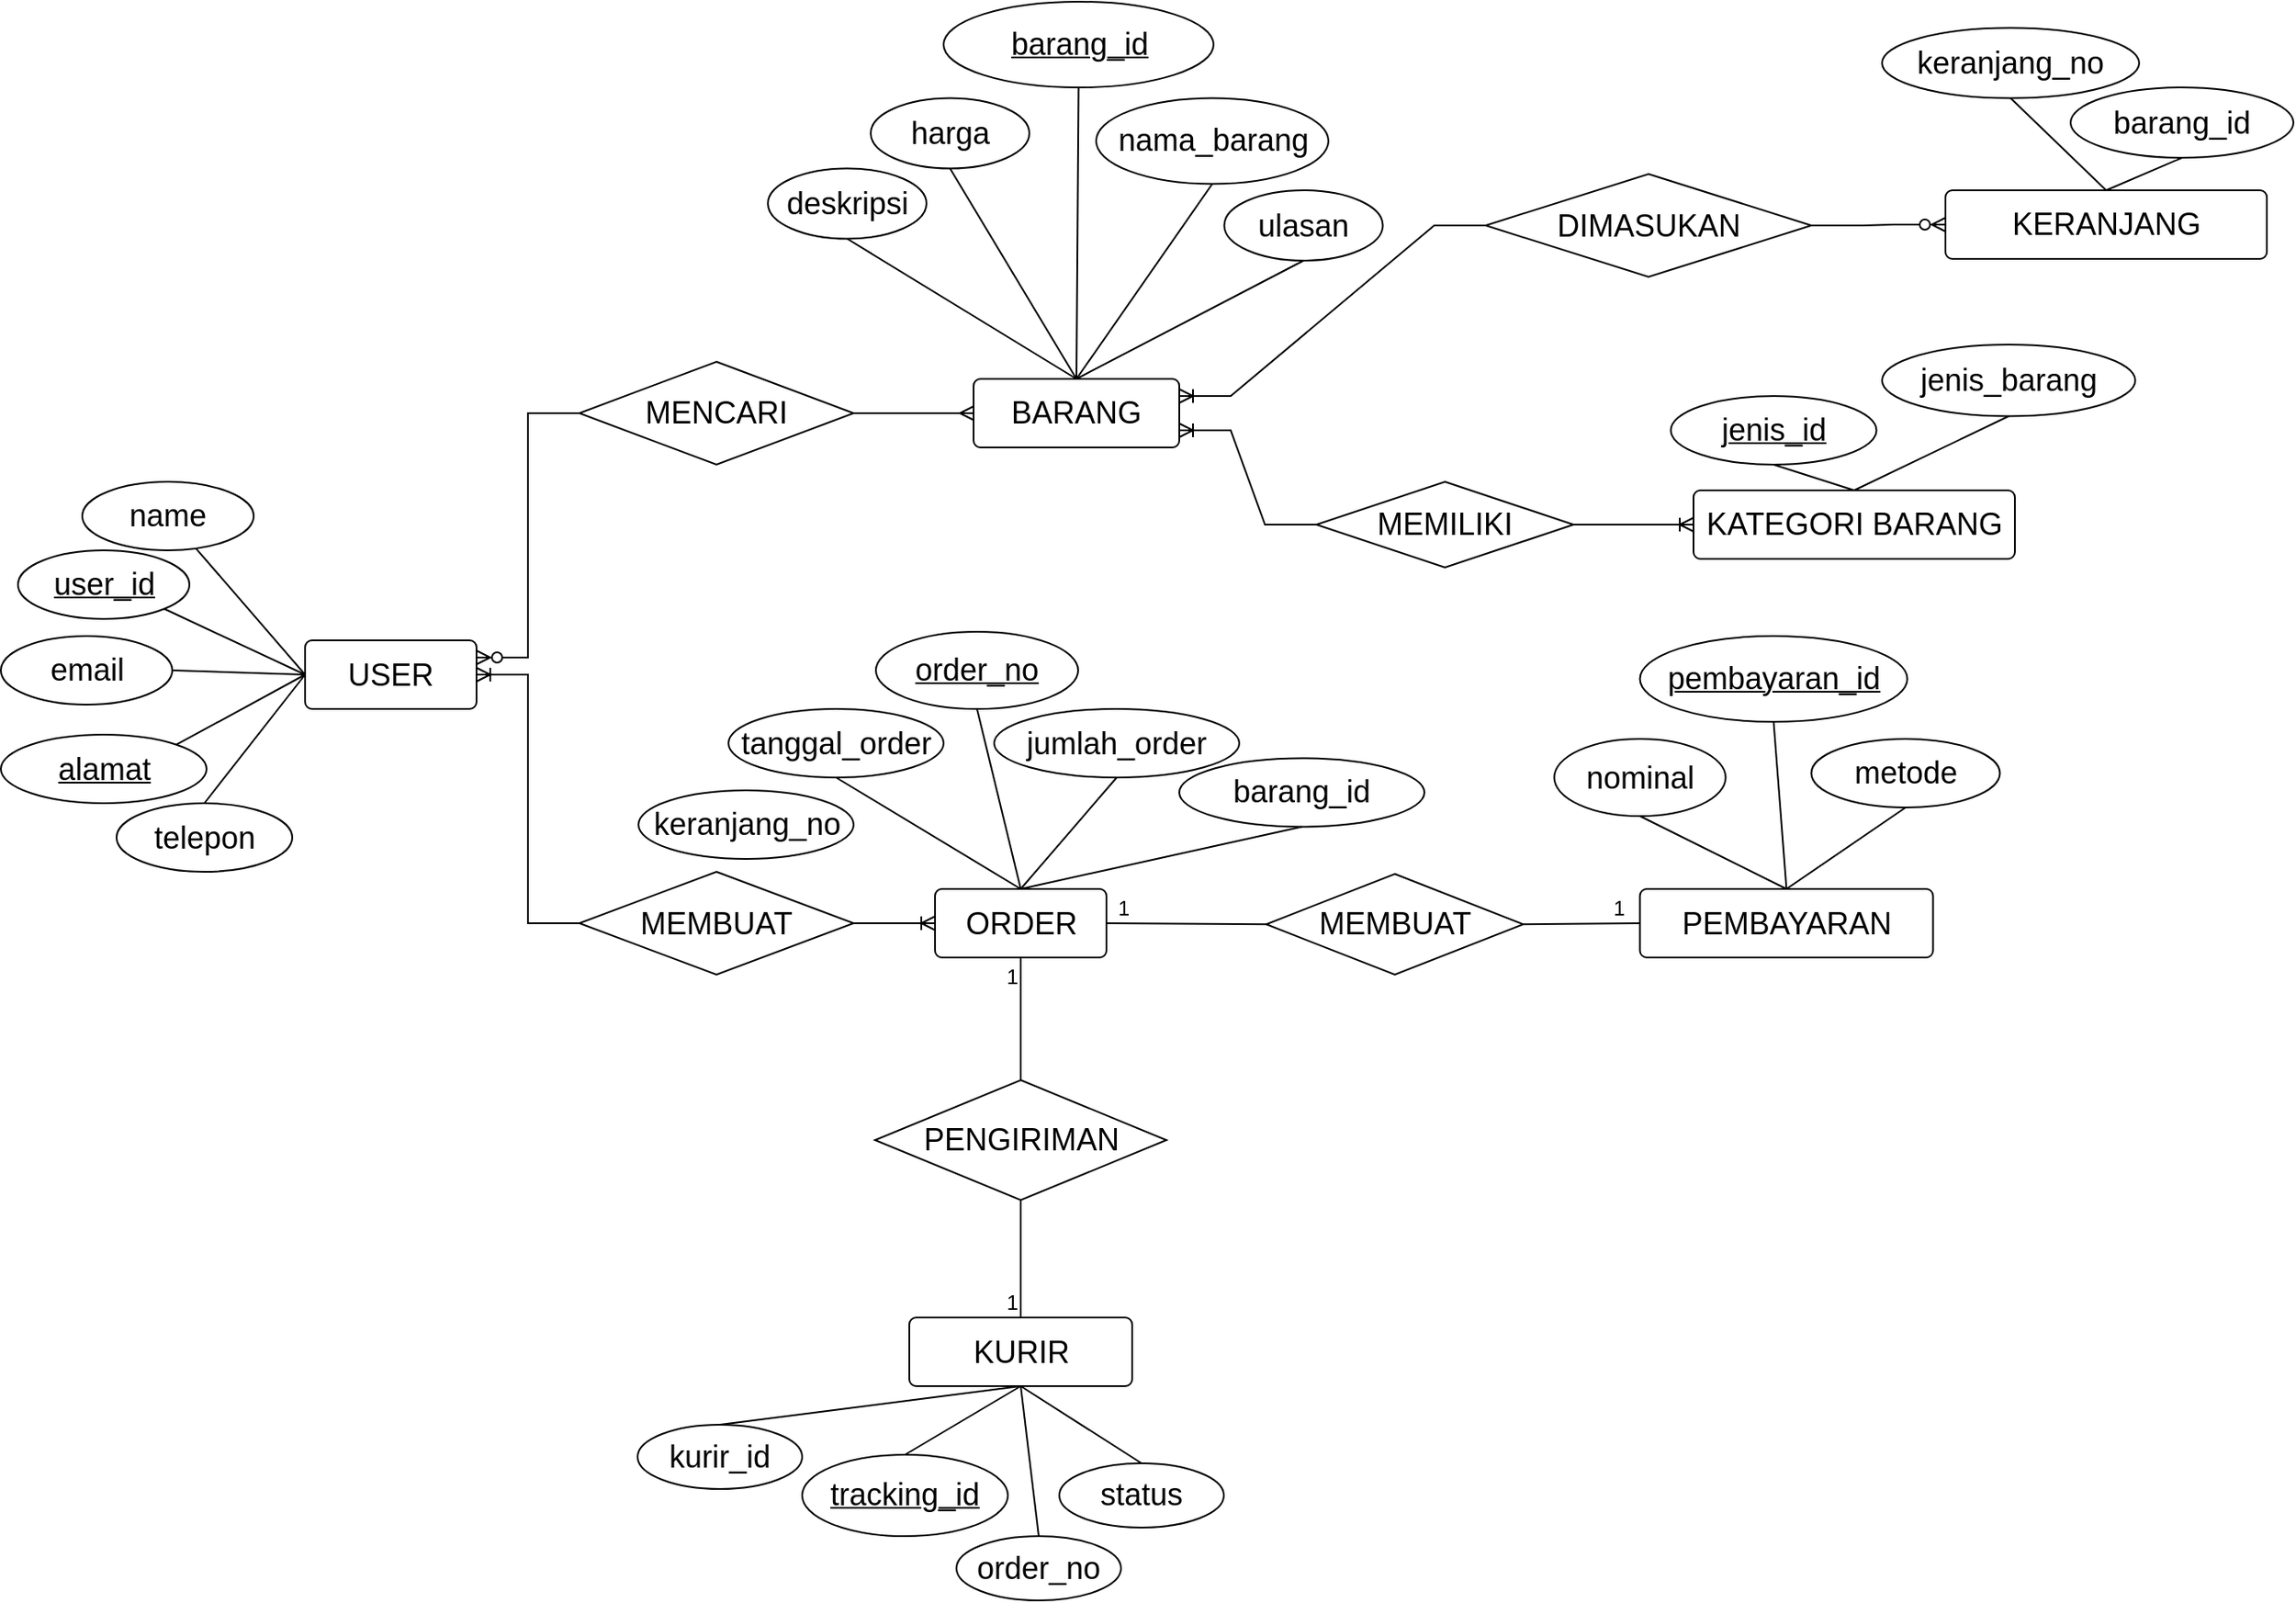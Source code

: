 <mxfile version="27.2.0">
  <diagram name="Page-1" id="-iXwoYLDDtDdKmQi8xTw">
    <mxGraphModel dx="1323" dy="786" grid="1" gridSize="10" guides="1" tooltips="1" connect="1" arrows="0" fold="1" page="1" pageScale="1" pageWidth="827" pageHeight="1169" background="#ffffff" math="0" shadow="0">
      <root>
        <mxCell id="0" />
        <mxCell id="1" parent="0" />
        <mxCell id="obogICGuJaBVOjnPYi_7-20" value="&lt;span style=&quot;font-size: 18px;&quot;&gt;alamat&lt;/span&gt;" style="ellipse;whiteSpace=wrap;html=1;fontStyle=4" parent="1" vertex="1">
          <mxGeometry x="12.5" y="457.5" width="120" height="40" as="geometry" />
        </mxCell>
        <mxCell id="obogICGuJaBVOjnPYi_7-22" value="&lt;span style=&quot;font-size: 18px;&quot;&gt;telepon&lt;/span&gt;" style="ellipse;whiteSpace=wrap;html=1;" parent="1" vertex="1">
          <mxGeometry x="80" y="497.5" width="102.5" height="40" as="geometry" />
        </mxCell>
        <mxCell id="obogICGuJaBVOjnPYi_7-26" value="&lt;span style=&quot;font-size: 18px;&quot;&gt;PENGIRIMAN&lt;/span&gt;" style="rhombus;whiteSpace=wrap;html=1;" parent="1" vertex="1">
          <mxGeometry x="522.5" y="659" width="170" height="70" as="geometry" />
        </mxCell>
        <mxCell id="obogICGuJaBVOjnPYi_7-27" value="&lt;font style=&quot;font-size: 18px;&quot;&gt;order_no&lt;/font&gt;" style="ellipse;whiteSpace=wrap;html=1;shadow=0;fontStyle=4" parent="1" vertex="1">
          <mxGeometry x="523" y="397.5" width="118" height="45" as="geometry" />
        </mxCell>
        <mxCell id="obogICGuJaBVOjnPYi_7-28" value="&lt;span style=&quot;font-size: 18px;&quot;&gt;jumlah_order&lt;/span&gt;" style="ellipse;whiteSpace=wrap;html=1;" parent="1" vertex="1">
          <mxGeometry x="592" y="442.5" width="143" height="40" as="geometry" />
        </mxCell>
        <mxCell id="obogICGuJaBVOjnPYi_7-30" value="&lt;font style=&quot;font-size: 18px;&quot;&gt;tanggal_order&lt;/font&gt;" style="ellipse;whiteSpace=wrap;html=1;" parent="1" vertex="1">
          <mxGeometry x="437" y="442.5" width="125.5" height="40" as="geometry" />
        </mxCell>
        <mxCell id="obogICGuJaBVOjnPYi_7-33" value="&lt;span style=&quot;font-size: 18px;&quot;&gt;MEMBUAT&lt;/span&gt;" style="rhombus;whiteSpace=wrap;html=1;" parent="1" vertex="1">
          <mxGeometry x="350" y="537.5" width="160" height="60" as="geometry" />
        </mxCell>
        <mxCell id="obogICGuJaBVOjnPYi_7-37" value="&lt;span style=&quot;font-size: 18px;&quot;&gt;pembayaran_id&lt;/span&gt;" style="ellipse;whiteSpace=wrap;html=1;shadow=0;fontStyle=4" parent="1" vertex="1">
          <mxGeometry x="968.75" y="400" width="156" height="50" as="geometry" />
        </mxCell>
        <mxCell id="obogICGuJaBVOjnPYi_7-38" value="&lt;span style=&quot;font-size: 18px;&quot;&gt;nominal&lt;/span&gt;" style="ellipse;whiteSpace=wrap;html=1;shadow=0;" parent="1" vertex="1">
          <mxGeometry x="918.75" y="460" width="100" height="45" as="geometry" />
        </mxCell>
        <mxCell id="obogICGuJaBVOjnPYi_7-39" value="&lt;span style=&quot;font-size: 18px;&quot;&gt;metode&lt;/span&gt;" style="ellipse;whiteSpace=wrap;html=1;shadow=0;" parent="1" vertex="1">
          <mxGeometry x="1068.75" y="460" width="110" height="40" as="geometry" />
        </mxCell>
        <mxCell id="obogICGuJaBVOjnPYi_7-41" value="&lt;font style=&quot;font-size: 18px;&quot;&gt;USER&lt;/font&gt;" style="rounded=1;arcSize=10;whiteSpace=wrap;html=1;align=center;" parent="1" vertex="1">
          <mxGeometry x="190" y="402.5" width="100" height="40" as="geometry" />
        </mxCell>
        <mxCell id="obogICGuJaBVOjnPYi_7-45" value="&lt;font style=&quot;font-size: 18px;&quot;&gt;name&lt;/font&gt;" style="ellipse;whiteSpace=wrap;html=1;align=center;" parent="1" vertex="1">
          <mxGeometry x="60" y="310" width="100" height="40" as="geometry" />
        </mxCell>
        <mxCell id="obogICGuJaBVOjnPYi_7-46" value="&lt;span style=&quot;font-size: 18px;&quot;&gt;email&lt;/span&gt;" style="ellipse;whiteSpace=wrap;html=1;align=center;" parent="1" vertex="1">
          <mxGeometry x="12.5" y="400" width="100" height="40" as="geometry" />
        </mxCell>
        <mxCell id="obogICGuJaBVOjnPYi_7-47" value="&lt;span style=&quot;font-size: 18px;&quot;&gt;&lt;u&gt;user_id&lt;/u&gt;&lt;/span&gt;" style="ellipse;whiteSpace=wrap;html=1;align=center;" parent="1" vertex="1">
          <mxGeometry x="22.5" y="350" width="100" height="40" as="geometry" />
        </mxCell>
        <mxCell id="obogICGuJaBVOjnPYi_7-50" value="&lt;font style=&quot;font-size: 18px;&quot;&gt;ORDER&lt;/font&gt;" style="rounded=1;arcSize=10;whiteSpace=wrap;html=1;align=center;" parent="1" vertex="1">
          <mxGeometry x="557.5" y="547.5" width="100" height="40" as="geometry" />
        </mxCell>
        <mxCell id="obogICGuJaBVOjnPYi_7-51" value="&lt;span style=&quot;font-size: 18px;&quot;&gt;PEMBAYARAN&lt;/span&gt;" style="rounded=1;arcSize=10;whiteSpace=wrap;html=1;align=center;" parent="1" vertex="1">
          <mxGeometry x="968.75" y="547.5" width="171" height="40" as="geometry" />
        </mxCell>
        <mxCell id="obogICGuJaBVOjnPYi_7-55" value="&lt;span style=&quot;font-size: 18px;&quot;&gt;MEMBUAT&lt;/span&gt;" style="rhombus;whiteSpace=wrap;html=1;" parent="1" vertex="1">
          <mxGeometry x="750.75" y="538.75" width="150" height="58.75" as="geometry" />
        </mxCell>
        <mxCell id="obogICGuJaBVOjnPYi_7-56" value="&lt;span style=&quot;font-size: 18px;&quot;&gt;BARANG&lt;/span&gt;" style="rounded=1;arcSize=10;whiteSpace=wrap;html=1;align=center;" parent="1" vertex="1">
          <mxGeometry x="580" y="250" width="120" height="40" as="geometry" />
        </mxCell>
        <mxCell id="obogICGuJaBVOjnPYi_7-57" value="&lt;span style=&quot;font-size: 18px;&quot;&gt;nama_barang&lt;/span&gt;" style="ellipse;whiteSpace=wrap;html=1;shadow=0;fontStyle=0" parent="1" vertex="1">
          <mxGeometry x="651.5" y="86.25" width="135.5" height="50" as="geometry" />
        </mxCell>
        <mxCell id="obogICGuJaBVOjnPYi_7-58" value="&lt;span style=&quot;font-size: 18px;&quot;&gt;barang_id&lt;/span&gt;" style="ellipse;whiteSpace=wrap;html=1;shadow=0;fontStyle=4" parent="1" vertex="1">
          <mxGeometry x="562.5" y="30" width="157.5" height="50" as="geometry" />
        </mxCell>
        <mxCell id="obogICGuJaBVOjnPYi_7-59" value="&lt;span style=&quot;font-size: 18px;&quot;&gt;harga&lt;/span&gt;" style="ellipse;whiteSpace=wrap;html=1;shadow=0;fontStyle=0" parent="1" vertex="1">
          <mxGeometry x="520" y="86.25" width="92.5" height="41" as="geometry" />
        </mxCell>
        <mxCell id="obogICGuJaBVOjnPYi_7-66" value="&lt;span style=&quot;font-size: 18px;&quot;&gt;KATEGORI BARANG&lt;/span&gt;" style="rounded=1;arcSize=10;whiteSpace=wrap;html=1;align=center;" parent="1" vertex="1">
          <mxGeometry x="1000" y="315" width="187.5" height="40" as="geometry" />
        </mxCell>
        <mxCell id="obogICGuJaBVOjnPYi_7-68" value="&lt;span style=&quot;font-size: 18px;&quot;&gt;jenis_barang&lt;/span&gt;" style="ellipse;whiteSpace=wrap;html=1;shadow=0;fontStyle=0" parent="1" vertex="1">
          <mxGeometry x="1110" y="230" width="147.75" height="41.75" as="geometry" />
        </mxCell>
        <mxCell id="obogICGuJaBVOjnPYi_7-71" value="&lt;span style=&quot;font-size: 18px;&quot;&gt;KURIR&lt;/span&gt;" style="rounded=1;arcSize=10;whiteSpace=wrap;html=1;align=center;" parent="1" vertex="1">
          <mxGeometry x="542.5" y="797.5" width="130" height="40" as="geometry" />
        </mxCell>
        <mxCell id="obogICGuJaBVOjnPYi_7-72" value="&lt;span style=&quot;font-size: 18px;&quot;&gt;tracking_id&lt;/span&gt;" style="ellipse;whiteSpace=wrap;html=1;fontStyle=4" parent="1" vertex="1">
          <mxGeometry x="480" y="877.5" width="120" height="47.5" as="geometry" />
        </mxCell>
        <mxCell id="obogICGuJaBVOjnPYi_7-73" value="&lt;font style=&quot;font-size: 18px;&quot;&gt;order_no&lt;/font&gt;" style="ellipse;whiteSpace=wrap;html=1;shadow=0;fontStyle=0" parent="1" vertex="1">
          <mxGeometry x="570" y="925" width="96" height="37.5" as="geometry" />
        </mxCell>
        <mxCell id="obogICGuJaBVOjnPYi_7-74" value="&lt;font style=&quot;font-size: 18px;&quot;&gt;status&lt;/font&gt;" style="ellipse;whiteSpace=wrap;html=1;shadow=0;fontStyle=0" parent="1" vertex="1">
          <mxGeometry x="630" y="882.5" width="96" height="37.5" as="geometry" />
        </mxCell>
        <mxCell id="obogICGuJaBVOjnPYi_7-77" value="" style="endArrow=none;html=1;rounded=0;entryX=0;entryY=0.5;entryDx=0;entryDy=0;exitX=1;exitY=1;exitDx=0;exitDy=0;" parent="1" source="obogICGuJaBVOjnPYi_7-47" target="obogICGuJaBVOjnPYi_7-41" edge="1">
          <mxGeometry relative="1" as="geometry">
            <mxPoint x="-30" y="460" as="sourcePoint" />
            <mxPoint x="130" y="460" as="targetPoint" />
          </mxGeometry>
        </mxCell>
        <mxCell id="obogICGuJaBVOjnPYi_7-78" value="" style="endArrow=none;html=1;rounded=0;entryX=0;entryY=0.5;entryDx=0;entryDy=0;" parent="1" source="obogICGuJaBVOjnPYi_7-45" target="obogICGuJaBVOjnPYi_7-41" edge="1">
          <mxGeometry relative="1" as="geometry">
            <mxPoint x="205" y="380" as="sourcePoint" />
            <mxPoint x="210" y="420" as="targetPoint" />
          </mxGeometry>
        </mxCell>
        <mxCell id="obogICGuJaBVOjnPYi_7-79" value="" style="endArrow=none;html=1;rounded=0;exitX=1;exitY=0.5;exitDx=0;exitDy=0;entryX=0;entryY=0.5;entryDx=0;entryDy=0;" parent="1" source="obogICGuJaBVOjnPYi_7-46" target="obogICGuJaBVOjnPYi_7-41" edge="1">
          <mxGeometry relative="1" as="geometry">
            <mxPoint x="80" y="420" as="sourcePoint" />
            <mxPoint x="200" y="410" as="targetPoint" />
          </mxGeometry>
        </mxCell>
        <mxCell id="obogICGuJaBVOjnPYi_7-80" value="" style="endArrow=none;html=1;rounded=0;entryX=0;entryY=0.5;entryDx=0;entryDy=0;exitX=0.5;exitY=0;exitDx=0;exitDy=0;" parent="1" source="obogICGuJaBVOjnPYi_7-22" target="obogICGuJaBVOjnPYi_7-41" edge="1">
          <mxGeometry relative="1" as="geometry">
            <mxPoint x="-182" y="395" as="sourcePoint" />
            <mxPoint x="-22" y="395" as="targetPoint" />
          </mxGeometry>
        </mxCell>
        <mxCell id="obogICGuJaBVOjnPYi_7-85" value="" style="endArrow=none;html=1;rounded=0;entryX=0.5;entryY=1;entryDx=0;entryDy=0;exitX=0.5;exitY=0;exitDx=0;exitDy=0;" parent="1" source="obogICGuJaBVOjnPYi_7-74" target="obogICGuJaBVOjnPYi_7-71" edge="1">
          <mxGeometry relative="1" as="geometry">
            <mxPoint x="625.25" y="736.25" as="sourcePoint" />
            <mxPoint x="785.25" y="736.25" as="targetPoint" />
          </mxGeometry>
        </mxCell>
        <mxCell id="obogICGuJaBVOjnPYi_7-86" value="" style="endArrow=none;html=1;rounded=0;entryX=0.5;entryY=1;entryDx=0;entryDy=0;exitX=0.5;exitY=0;exitDx=0;exitDy=0;" parent="1" source="obogICGuJaBVOjnPYi_7-72" target="obogICGuJaBVOjnPYi_7-71" edge="1">
          <mxGeometry relative="1" as="geometry">
            <mxPoint x="523.25" y="784.25" as="sourcePoint" />
            <mxPoint x="565.25" y="829.25" as="targetPoint" />
          </mxGeometry>
        </mxCell>
        <mxCell id="obogICGuJaBVOjnPYi_7-87" value="" style="endArrow=none;html=1;rounded=0;entryX=0.5;entryY=1;entryDx=0;entryDy=0;exitX=0.5;exitY=0;exitDx=0;exitDy=0;" parent="1" source="obogICGuJaBVOjnPYi_7-73" target="obogICGuJaBVOjnPYi_7-71" edge="1">
          <mxGeometry relative="1" as="geometry">
            <mxPoint x="489.25" y="827.25" as="sourcePoint" />
            <mxPoint x="565.25" y="829.25" as="targetPoint" />
          </mxGeometry>
        </mxCell>
        <mxCell id="obogICGuJaBVOjnPYi_7-89" value="" style="endArrow=none;html=1;rounded=0;exitX=0.5;exitY=1;exitDx=0;exitDy=0;entryX=0.5;entryY=0;entryDx=0;entryDy=0;" parent="1" source="obogICGuJaBVOjnPYi_7-27" target="obogICGuJaBVOjnPYi_7-50" edge="1">
          <mxGeometry relative="1" as="geometry">
            <mxPoint x="714" y="542.5" as="sourcePoint" />
            <mxPoint x="632" y="565" as="targetPoint" />
          </mxGeometry>
        </mxCell>
        <mxCell id="obogICGuJaBVOjnPYi_7-90" value="" style="endArrow=none;html=1;rounded=0;entryX=0.5;entryY=0;entryDx=0;entryDy=0;exitX=0.5;exitY=1;exitDx=0;exitDy=0;" parent="1" source="obogICGuJaBVOjnPYi_7-28" target="obogICGuJaBVOjnPYi_7-50" edge="1">
          <mxGeometry relative="1" as="geometry">
            <mxPoint x="760" y="553" as="sourcePoint" />
            <mxPoint x="642" y="579.5" as="targetPoint" />
          </mxGeometry>
        </mxCell>
        <mxCell id="obogICGuJaBVOjnPYi_7-91" value="" style="endArrow=none;html=1;rounded=0;entryX=0.5;entryY=0;entryDx=0;entryDy=0;exitX=0.5;exitY=1;exitDx=0;exitDy=0;" parent="1" source="obogICGuJaBVOjnPYi_7-30" target="obogICGuJaBVOjnPYi_7-50" edge="1">
          <mxGeometry relative="1" as="geometry">
            <mxPoint x="782" y="578" as="sourcePoint" />
            <mxPoint x="642" y="578" as="targetPoint" />
          </mxGeometry>
        </mxCell>
        <mxCell id="obogICGuJaBVOjnPYi_7-94" value="" style="endArrow=none;html=1;rounded=0;entryX=0.5;entryY=0;entryDx=0;entryDy=0;exitX=0.5;exitY=1;exitDx=0;exitDy=0;" parent="1" source="obogICGuJaBVOjnPYi_7-38" target="obogICGuJaBVOjnPYi_7-51" edge="1">
          <mxGeometry relative="1" as="geometry">
            <mxPoint x="946.75" y="626.25" as="sourcePoint" />
            <mxPoint x="1014.75" y="596.25" as="targetPoint" />
          </mxGeometry>
        </mxCell>
        <mxCell id="obogICGuJaBVOjnPYi_7-95" value="" style="endArrow=none;html=1;rounded=0;entryX=0.5;entryY=1;entryDx=0;entryDy=0;exitX=0.5;exitY=0;exitDx=0;exitDy=0;" parent="1" source="obogICGuJaBVOjnPYi_7-51" target="obogICGuJaBVOjnPYi_7-37" edge="1">
          <mxGeometry relative="1" as="geometry">
            <mxPoint x="968.75" y="570" as="sourcePoint" />
            <mxPoint x="1024.75" y="606.25" as="targetPoint" />
          </mxGeometry>
        </mxCell>
        <mxCell id="obogICGuJaBVOjnPYi_7-96" value="" style="endArrow=none;html=1;rounded=0;entryX=0.5;entryY=1;entryDx=0;entryDy=0;exitX=0.5;exitY=0;exitDx=0;exitDy=0;" parent="1" source="obogICGuJaBVOjnPYi_7-51" target="obogICGuJaBVOjnPYi_7-39" edge="1">
          <mxGeometry relative="1" as="geometry">
            <mxPoint x="1078.75" y="639" as="sourcePoint" />
            <mxPoint x="1004.75" y="639" as="targetPoint" />
          </mxGeometry>
        </mxCell>
        <mxCell id="obogICGuJaBVOjnPYi_7-97" value="" style="endArrow=none;html=1;rounded=0;exitX=0.5;exitY=0;exitDx=0;exitDy=0;entryX=0.5;entryY=1;entryDx=0;entryDy=0;" parent="1" source="obogICGuJaBVOjnPYi_7-56" target="obogICGuJaBVOjnPYi_7-57" edge="1">
          <mxGeometry relative="1" as="geometry">
            <mxPoint x="690.25" y="321.5" as="sourcePoint" />
            <mxPoint x="850.25" y="321.5" as="targetPoint" />
          </mxGeometry>
        </mxCell>
        <mxCell id="obogICGuJaBVOjnPYi_7-98" value="" style="endArrow=none;html=1;rounded=0;exitX=0.5;exitY=0;exitDx=0;exitDy=0;entryX=0.5;entryY=1;entryDx=0;entryDy=0;" parent="1" source="obogICGuJaBVOjnPYi_7-56" target="obogICGuJaBVOjnPYi_7-58" edge="1">
          <mxGeometry relative="1" as="geometry">
            <mxPoint x="695.25" y="341.5" as="sourcePoint" />
            <mxPoint x="812.25" y="313.5" as="targetPoint" />
          </mxGeometry>
        </mxCell>
        <mxCell id="obogICGuJaBVOjnPYi_7-99" value="" style="endArrow=none;html=1;rounded=0;exitX=0.5;exitY=0;exitDx=0;exitDy=0;entryX=0.5;entryY=1;entryDx=0;entryDy=0;" parent="1" source="obogICGuJaBVOjnPYi_7-56" target="obogICGuJaBVOjnPYi_7-59" edge="1">
          <mxGeometry relative="1" as="geometry">
            <mxPoint x="695.25" y="341.5" as="sourcePoint" />
            <mxPoint x="769.25" y="346.5" as="targetPoint" />
          </mxGeometry>
        </mxCell>
        <mxCell id="obogICGuJaBVOjnPYi_7-100" value="&lt;span style=&quot;font-size: 18px;&quot;&gt;jenis_id&lt;/span&gt;" style="ellipse;whiteSpace=wrap;html=1;shadow=0;fontStyle=4" parent="1" vertex="1">
          <mxGeometry x="986.75" y="260" width="120" height="40" as="geometry" />
        </mxCell>
        <mxCell id="obogICGuJaBVOjnPYi_7-101" value="" style="endArrow=none;html=1;rounded=0;exitX=0.5;exitY=1;exitDx=0;exitDy=0;entryX=0.5;entryY=0;entryDx=0;entryDy=0;" parent="1" source="obogICGuJaBVOjnPYi_7-100" target="obogICGuJaBVOjnPYi_7-66" edge="1">
          <mxGeometry relative="1" as="geometry">
            <mxPoint x="-805.25" y="1223" as="sourcePoint" />
            <mxPoint x="-645.25" y="1223" as="targetPoint" />
            <Array as="points" />
          </mxGeometry>
        </mxCell>
        <mxCell id="obogICGuJaBVOjnPYi_7-102" value="" style="endArrow=none;html=1;rounded=0;exitX=0.5;exitY=1;exitDx=0;exitDy=0;entryX=0.5;entryY=0;entryDx=0;entryDy=0;" parent="1" source="obogICGuJaBVOjnPYi_7-68" target="obogICGuJaBVOjnPYi_7-66" edge="1">
          <mxGeometry relative="1" as="geometry">
            <mxPoint x="-857.25" y="1253" as="sourcePoint" />
            <mxPoint x="-804.25" y="1263" as="targetPoint" />
          </mxGeometry>
        </mxCell>
        <mxCell id="obogICGuJaBVOjnPYi_7-113" value="" style="endArrow=none;html=1;rounded=0;exitX=1;exitY=0;exitDx=0;exitDy=0;entryX=0;entryY=0.5;entryDx=0;entryDy=0;" parent="1" source="obogICGuJaBVOjnPYi_7-20" target="obogICGuJaBVOjnPYi_7-41" edge="1">
          <mxGeometry relative="1" as="geometry">
            <mxPoint x="-150" y="480" as="sourcePoint" />
            <mxPoint x="10" y="480" as="targetPoint" />
          </mxGeometry>
        </mxCell>
        <mxCell id="obogICGuJaBVOjnPYi_7-118" value="" style="edgeStyle=entityRelationEdgeStyle;fontSize=12;html=1;endArrow=ERoneToMany;rounded=0;exitX=1;exitY=0.5;exitDx=0;exitDy=0;entryX=0;entryY=0.5;entryDx=0;entryDy=0;" parent="1" source="obogICGuJaBVOjnPYi_7-33" target="obogICGuJaBVOjnPYi_7-50" edge="1">
          <mxGeometry width="100" height="100" relative="1" as="geometry">
            <mxPoint x="500" y="567.5" as="sourcePoint" />
            <mxPoint x="520" y="617.5" as="targetPoint" />
          </mxGeometry>
        </mxCell>
        <mxCell id="obogICGuJaBVOjnPYi_7-119" value="" style="edgeStyle=entityRelationEdgeStyle;fontSize=12;html=1;endArrow=ERoneToMany;rounded=0;exitX=0;exitY=0.5;exitDx=0;exitDy=0;entryX=1;entryY=0.5;entryDx=0;entryDy=0;" parent="1" source="obogICGuJaBVOjnPYi_7-33" target="obogICGuJaBVOjnPYi_7-41" edge="1">
          <mxGeometry width="100" height="100" relative="1" as="geometry">
            <mxPoint x="330" y="470" as="sourcePoint" />
            <mxPoint x="300" y="480" as="targetPoint" />
            <Array as="points">
              <mxPoint x="340" y="430" />
              <mxPoint x="330" y="470" />
              <mxPoint x="290" y="430" />
            </Array>
          </mxGeometry>
        </mxCell>
        <mxCell id="obogICGuJaBVOjnPYi_7-125" value="" style="endArrow=none;html=1;rounded=0;exitX=0.5;exitY=1;exitDx=0;exitDy=0;entryX=0.5;entryY=0;entryDx=0;entryDy=0;" parent="1" source="obogICGuJaBVOjnPYi_7-26" target="obogICGuJaBVOjnPYi_7-71" edge="1">
          <mxGeometry relative="1" as="geometry">
            <mxPoint x="440" y="747.5" as="sourcePoint" />
            <mxPoint x="600" y="747.5" as="targetPoint" />
          </mxGeometry>
        </mxCell>
        <mxCell id="obogICGuJaBVOjnPYi_7-126" value="1" style="resizable=0;html=1;whiteSpace=wrap;align=right;verticalAlign=bottom;" parent="obogICGuJaBVOjnPYi_7-125" connectable="0" vertex="1">
          <mxGeometry x="1" relative="1" as="geometry" />
        </mxCell>
        <mxCell id="obogICGuJaBVOjnPYi_7-127" value="" style="endArrow=none;html=1;rounded=0;exitX=0.5;exitY=0;exitDx=0;exitDy=0;entryX=0.5;entryY=1;entryDx=0;entryDy=0;" parent="1" source="obogICGuJaBVOjnPYi_7-26" target="obogICGuJaBVOjnPYi_7-50" edge="1">
          <mxGeometry relative="1" as="geometry">
            <mxPoint x="510" y="667.5" as="sourcePoint" />
            <mxPoint x="670" y="667.5" as="targetPoint" />
          </mxGeometry>
        </mxCell>
        <mxCell id="obogICGuJaBVOjnPYi_7-128" value="1" style="resizable=0;html=1;whiteSpace=wrap;align=right;verticalAlign=bottom;" parent="obogICGuJaBVOjnPYi_7-127" connectable="0" vertex="1">
          <mxGeometry x="1" relative="1" as="geometry">
            <mxPoint y="20" as="offset" />
          </mxGeometry>
        </mxCell>
        <mxCell id="obogICGuJaBVOjnPYi_7-129" value="" style="endArrow=none;html=1;rounded=0;exitX=1;exitY=0.5;exitDx=0;exitDy=0;entryX=0;entryY=0.5;entryDx=0;entryDy=0;" parent="1" source="obogICGuJaBVOjnPYi_7-55" target="obogICGuJaBVOjnPYi_7-51" edge="1">
          <mxGeometry relative="1" as="geometry">
            <mxPoint x="915.25" y="616.875" as="sourcePoint" />
            <mxPoint x="663.25" y="682.5" as="targetPoint" />
          </mxGeometry>
        </mxCell>
        <mxCell id="obogICGuJaBVOjnPYi_7-130" value="1" style="resizable=0;html=1;whiteSpace=wrap;align=right;verticalAlign=bottom;" parent="obogICGuJaBVOjnPYi_7-129" connectable="0" vertex="1">
          <mxGeometry x="1" relative="1" as="geometry">
            <mxPoint x="-7" as="offset" />
          </mxGeometry>
        </mxCell>
        <mxCell id="obogICGuJaBVOjnPYi_7-132" value="" style="endArrow=none;html=1;rounded=0;exitX=0;exitY=0.5;exitDx=0;exitDy=0;entryX=1;entryY=0.5;entryDx=0;entryDy=0;" parent="1" source="obogICGuJaBVOjnPYi_7-55" target="obogICGuJaBVOjnPYi_7-50" edge="1">
          <mxGeometry relative="1" as="geometry">
            <mxPoint x="880" y="541.5" as="sourcePoint" />
            <mxPoint x="937" y="505.5" as="targetPoint" />
          </mxGeometry>
        </mxCell>
        <mxCell id="obogICGuJaBVOjnPYi_7-133" value="1" style="resizable=0;html=1;whiteSpace=wrap;align=right;verticalAlign=bottom;" parent="obogICGuJaBVOjnPYi_7-132" connectable="0" vertex="1">
          <mxGeometry x="1" relative="1" as="geometry">
            <mxPoint x="15" as="offset" />
          </mxGeometry>
        </mxCell>
        <mxCell id="obogICGuJaBVOjnPYi_7-144" value="&lt;span style=&quot;font-size: 18px;&quot;&gt;MEMILIKI&lt;/span&gt;" style="rhombus;whiteSpace=wrap;html=1;" parent="1" vertex="1">
          <mxGeometry x="780" y="310" width="150" height="50" as="geometry" />
        </mxCell>
        <mxCell id="obogICGuJaBVOjnPYi_7-146" value="" style="edgeStyle=entityRelationEdgeStyle;fontSize=12;html=1;endArrow=ERoneToMany;rounded=0;entryX=0;entryY=0.5;entryDx=0;entryDy=0;exitX=1;exitY=0.5;exitDx=0;exitDy=0;" parent="1" source="obogICGuJaBVOjnPYi_7-144" target="obogICGuJaBVOjnPYi_7-66" edge="1">
          <mxGeometry width="100" height="100" relative="1" as="geometry">
            <mxPoint x="913.75" y="245" as="sourcePoint" />
            <mxPoint x="823.75" y="235" as="targetPoint" />
          </mxGeometry>
        </mxCell>
        <mxCell id="obogICGuJaBVOjnPYi_7-148" value="" style="edgeStyle=entityRelationEdgeStyle;fontSize=12;html=1;endArrow=ERoneToMany;rounded=0;entryX=1;entryY=0.75;entryDx=0;entryDy=0;exitX=0;exitY=0.5;exitDx=0;exitDy=0;" parent="1" source="obogICGuJaBVOjnPYi_7-144" target="obogICGuJaBVOjnPYi_7-56" edge="1">
          <mxGeometry width="100" height="100" relative="1" as="geometry">
            <mxPoint x="833.75" y="335" as="sourcePoint" />
            <mxPoint x="933.75" y="235" as="targetPoint" />
          </mxGeometry>
        </mxCell>
        <mxCell id="iWArCoLIw1EmAk30BfWZ-3" value="&lt;span style=&quot;font-size: 18px;&quot;&gt;MENCARI&lt;/span&gt;" style="rhombus;whiteSpace=wrap;html=1;" parent="1" vertex="1">
          <mxGeometry x="350" y="240" width="160" height="60" as="geometry" />
        </mxCell>
        <mxCell id="iWArCoLIw1EmAk30BfWZ-4" value="&lt;span style=&quot;font-size: 18px;&quot;&gt;deskripsi&lt;/span&gt;" style="ellipse;whiteSpace=wrap;html=1;shadow=0;fontStyle=0" parent="1" vertex="1">
          <mxGeometry x="460" y="127.25" width="92.5" height="41" as="geometry" />
        </mxCell>
        <mxCell id="iWArCoLIw1EmAk30BfWZ-5" value="" style="endArrow=none;html=1;rounded=0;exitX=0.5;exitY=0;exitDx=0;exitDy=0;entryX=0.5;entryY=1;entryDx=0;entryDy=0;" parent="1" source="obogICGuJaBVOjnPYi_7-56" target="iWArCoLIw1EmAk30BfWZ-4" edge="1">
          <mxGeometry relative="1" as="geometry">
            <mxPoint x="646" y="255" as="sourcePoint" />
            <mxPoint x="576" y="137" as="targetPoint" />
          </mxGeometry>
        </mxCell>
        <mxCell id="iWArCoLIw1EmAk30BfWZ-6" value="&lt;span style=&quot;font-size: 18px;&quot;&gt;ulasan&lt;/span&gt;" style="ellipse;whiteSpace=wrap;html=1;shadow=0;fontStyle=0" parent="1" vertex="1">
          <mxGeometry x="726.25" y="140" width="92.5" height="41" as="geometry" />
        </mxCell>
        <mxCell id="iWArCoLIw1EmAk30BfWZ-7" value="" style="endArrow=none;html=1;rounded=0;exitX=0.5;exitY=0;exitDx=0;exitDy=0;entryX=0.5;entryY=1;entryDx=0;entryDy=0;" parent="1" source="obogICGuJaBVOjnPYi_7-56" target="iWArCoLIw1EmAk30BfWZ-6" edge="1">
          <mxGeometry relative="1" as="geometry">
            <mxPoint x="646" y="255" as="sourcePoint" />
            <mxPoint x="729" y="146" as="targetPoint" />
          </mxGeometry>
        </mxCell>
        <mxCell id="iWArCoLIw1EmAk30BfWZ-9" value="&lt;span style=&quot;font-size: 18px;&quot;&gt;kurir_id&lt;/span&gt;" style="ellipse;whiteSpace=wrap;html=1;shadow=0;fontStyle=0" parent="1" vertex="1">
          <mxGeometry x="384" y="860" width="96" height="37.5" as="geometry" />
        </mxCell>
        <mxCell id="iWArCoLIw1EmAk30BfWZ-10" value="" style="endArrow=none;html=1;rounded=0;entryX=0.5;entryY=1;entryDx=0;entryDy=0;exitX=0.5;exitY=0;exitDx=0;exitDy=0;" parent="1" source="iWArCoLIw1EmAk30BfWZ-9" target="obogICGuJaBVOjnPYi_7-71" edge="1">
          <mxGeometry relative="1" as="geometry">
            <mxPoint x="550" y="888" as="sourcePoint" />
            <mxPoint x="618" y="848" as="targetPoint" />
          </mxGeometry>
        </mxCell>
        <mxCell id="iWArCoLIw1EmAk30BfWZ-13" value="&lt;span style=&quot;font-size: 18px;&quot;&gt;barang_id&lt;/span&gt;" style="ellipse;whiteSpace=wrap;html=1;" parent="1" vertex="1">
          <mxGeometry x="700" y="471.25" width="143" height="40" as="geometry" />
        </mxCell>
        <mxCell id="iWArCoLIw1EmAk30BfWZ-14" value="" style="endArrow=none;html=1;rounded=0;entryX=0.5;entryY=0;entryDx=0;entryDy=0;exitX=0.5;exitY=1;exitDx=0;exitDy=0;" parent="1" source="iWArCoLIw1EmAk30BfWZ-13" target="obogICGuJaBVOjnPYi_7-50" edge="1">
          <mxGeometry relative="1" as="geometry">
            <mxPoint x="673" y="493" as="sourcePoint" />
            <mxPoint x="618" y="558" as="targetPoint" />
          </mxGeometry>
        </mxCell>
        <mxCell id="iWArCoLIw1EmAk30BfWZ-16" value="" style="edgeStyle=entityRelationEdgeStyle;fontSize=12;html=1;endArrow=ERzeroToMany;endFill=1;rounded=0;entryX=1;entryY=0.25;entryDx=0;entryDy=0;exitX=0;exitY=0.5;exitDx=0;exitDy=0;" parent="1" source="iWArCoLIw1EmAk30BfWZ-3" target="obogICGuJaBVOjnPYi_7-41" edge="1">
          <mxGeometry width="100" height="100" relative="1" as="geometry">
            <mxPoint x="360" y="350" as="sourcePoint" />
            <mxPoint x="460" y="250" as="targetPoint" />
          </mxGeometry>
        </mxCell>
        <mxCell id="iWArCoLIw1EmAk30BfWZ-17" value="" style="edgeStyle=entityRelationEdgeStyle;fontSize=12;html=1;endArrow=ERmany;rounded=0;exitX=1;exitY=0.5;exitDx=0;exitDy=0;entryX=0;entryY=0.5;entryDx=0;entryDy=0;" parent="1" source="iWArCoLIw1EmAk30BfWZ-3" target="obogICGuJaBVOjnPYi_7-56" edge="1">
          <mxGeometry width="100" height="100" relative="1" as="geometry">
            <mxPoint x="570" y="350" as="sourcePoint" />
            <mxPoint x="670" y="250" as="targetPoint" />
          </mxGeometry>
        </mxCell>
        <mxCell id="illr2HTrD_dLk-PM1Skf-1" value="&lt;span style=&quot;font-size: 18px;&quot;&gt;DIMASUKAN&lt;/span&gt;" style="rhombus;whiteSpace=wrap;html=1;" vertex="1" parent="1">
          <mxGeometry x="878.75" y="130.5" width="190" height="60" as="geometry" />
        </mxCell>
        <mxCell id="illr2HTrD_dLk-PM1Skf-3" value="&lt;span style=&quot;font-size: 18px;&quot;&gt;KERANJANG&lt;/span&gt;" style="rounded=1;arcSize=10;whiteSpace=wrap;html=1;align=center;" vertex="1" parent="1">
          <mxGeometry x="1147" y="140" width="187.5" height="40" as="geometry" />
        </mxCell>
        <mxCell id="illr2HTrD_dLk-PM1Skf-4" value="&lt;span style=&quot;font-size: 18px;&quot;&gt;keranjang_no&lt;/span&gt;" style="ellipse;whiteSpace=wrap;html=1;" vertex="1" parent="1">
          <mxGeometry x="384.5" y="490" width="125.5" height="40" as="geometry" />
        </mxCell>
        <mxCell id="illr2HTrD_dLk-PM1Skf-5" value="&lt;span style=&quot;font-size: 18px;&quot;&gt;keranjang_no&lt;/span&gt;" style="ellipse;whiteSpace=wrap;html=1;shadow=0;fontStyle=0" vertex="1" parent="1">
          <mxGeometry x="1110" y="45.25" width="150" height="41" as="geometry" />
        </mxCell>
        <mxCell id="illr2HTrD_dLk-PM1Skf-6" value="&lt;span style=&quot;font-size: 18px;&quot;&gt;barang_id&lt;/span&gt;" style="ellipse;whiteSpace=wrap;html=1;shadow=0;fontStyle=0" vertex="1" parent="1">
          <mxGeometry x="1220" y="80" width="130" height="41" as="geometry" />
        </mxCell>
        <mxCell id="illr2HTrD_dLk-PM1Skf-7" value="" style="endArrow=none;html=1;rounded=0;exitX=0.5;exitY=1;exitDx=0;exitDy=0;entryX=0.5;entryY=0;entryDx=0;entryDy=0;" edge="1" parent="1" source="illr2HTrD_dLk-PM1Skf-5" target="illr2HTrD_dLk-PM1Skf-3">
          <mxGeometry relative="1" as="geometry">
            <mxPoint x="850" y="321" as="sourcePoint" />
            <mxPoint x="1010" y="321" as="targetPoint" />
          </mxGeometry>
        </mxCell>
        <mxCell id="illr2HTrD_dLk-PM1Skf-8" value="" style="endArrow=none;html=1;rounded=0;exitX=0.5;exitY=1;exitDx=0;exitDy=0;entryX=0.5;entryY=0;entryDx=0;entryDy=0;" edge="1" parent="1" source="illr2HTrD_dLk-PM1Skf-6" target="illr2HTrD_dLk-PM1Skf-3">
          <mxGeometry relative="1" as="geometry">
            <mxPoint x="1095" y="122" as="sourcePoint" />
            <mxPoint x="1190" y="161" as="targetPoint" />
          </mxGeometry>
        </mxCell>
        <mxCell id="illr2HTrD_dLk-PM1Skf-11" value="" style="edgeStyle=entityRelationEdgeStyle;fontSize=12;html=1;endArrow=ERoneToMany;rounded=0;entryX=1;entryY=0.25;entryDx=0;entryDy=0;exitX=0;exitY=0.5;exitDx=0;exitDy=0;" edge="1" parent="1" source="illr2HTrD_dLk-PM1Skf-1" target="obogICGuJaBVOjnPYi_7-56">
          <mxGeometry width="100" height="100" relative="1" as="geometry">
            <mxPoint x="960" y="240" as="sourcePoint" />
            <mxPoint x="1060" y="140" as="targetPoint" />
          </mxGeometry>
        </mxCell>
        <mxCell id="illr2HTrD_dLk-PM1Skf-12" value="" style="edgeStyle=entityRelationEdgeStyle;fontSize=12;html=1;endArrow=ERzeroToMany;endFill=1;rounded=0;entryX=0;entryY=0.5;entryDx=0;entryDy=0;exitX=1;exitY=0.5;exitDx=0;exitDy=0;" edge="1" parent="1" source="illr2HTrD_dLk-PM1Skf-1" target="illr2HTrD_dLk-PM1Skf-3">
          <mxGeometry width="100" height="100" relative="1" as="geometry">
            <mxPoint x="630" y="310" as="sourcePoint" />
            <mxPoint x="730" y="210" as="targetPoint" />
          </mxGeometry>
        </mxCell>
      </root>
    </mxGraphModel>
  </diagram>
</mxfile>
